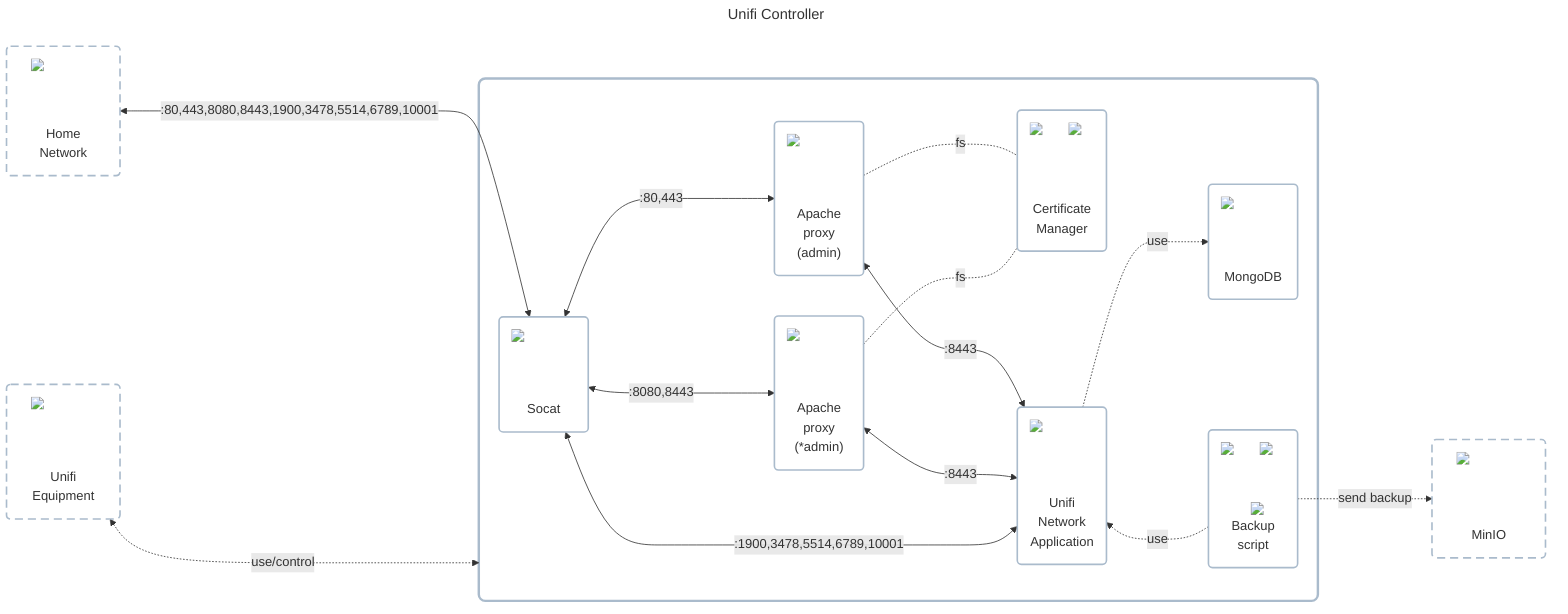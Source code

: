 ---
title: Unifi Controller
---

flowchart LR
    classDef cluster fill:#ffffff00,stroke:#aabbccff,stroke-width:3px,rx:8px,ry:8px;
    classDef node fill:#ffffff00,stroke:#aabbccff,stroke-width:2px,rx:5px,ry:5px;
    classDef dashed_border stroke-dasharray:10 6;

    home_network["<div style='position:relative;width:80px;height:80px;margin:0 auto;margin-bottom:0.1em'><img src='../../../../icons/network.png' style='min-width:80px;max-width:80px' /></div>Home<br />Network"]
    class home_network dashed_border
    unifi_equipment["<div style='position:relative;width:80px;height:80px;margin:0 auto;margin-bottom:0.5em'><img src='../../../../icons/unifi-protect.png' style='min-width:80px;max-width:80px' /></div>Unifi<br />Equipment"]
    class unifi_equipment dashed_border

    subgraph app_wrapper[" "]
        socket_proxy("<div style='position:relative;width:80px;height:80px;margin:0 auto;margin-bottom:0.5em'><img src='../../../../icons/ingress.png' style='min-width:80px;max-width:80px' /></div>Socat")
        http_proxy_admin("<div style='position:relative;width:80px;height:80px;margin:0 auto;margin-bottom:0.5em'><img src='../../../../icons/apache.png' style='min-width:80px;max-width:80px' /></div>Apache<br />proxy<br />(admin)")
        http_proxy_admin_raw("<div style='position:relative;width:80px;height:80px;margin:0 auto;margin-bottom:0.5em'><img src='../../../../icons/apache.png' style='min-width:80px;max-width:80px' /></div>Apache<br />proxy<br />(*admin)")
        certificate_manager("<div style='position:relative;width:80px;height:80px;margin:0 auto;margin-bottom:1em'><img src='../../../../icons/cronjob.png' style='min-width:32px;max-width:32px;position:absolute;top:0;right:0' /><img src='../../../../icons/lets-encrypt.png' style='min-width:80px;max-width:80px' /></div>Certificate<br />Manager")
        unifi_network_application("<div style='position:relative;width:80px;height:80px;margin:0 auto;margin-bottom:0.75em'><img src='../../../../icons/unifi.png' style='min-width:80px;max-width:80px' /></div>Unifi<br />Network<br />Application")
        database("<div style='position:relative;width:80px;height:80px;margin:0 auto;margin-bottom:0.5em'><img src='../../../../icons/mongodb.png' style='min-width:80px;max-width:80px' /></div>MongoDB")
        script_backup("<div style='position:relative;width:80px;height:80px;margin:0 auto;margin-bottom:0.75em'><img src='../../../../icons/chromium.png' style='min-width:80px;max-width:80px' /><img src='../../../../icons/cronjob.png' style='min-width:32px;max-width:32px;position:absolute;top:0;right:0' /><img src='../../../../icons/playwright.png' style='min-width:48px;max-width:48px;position:absolute;bottom:-10px;right:-5px' /></div>Backup<br />script")

        socket_proxy <--->|:80,443| http_proxy_admin <--->|:8443| unifi_network_application
        socket_proxy <--->|:8080,8443| http_proxy_admin_raw <--->|:8443| unifi_network_application
        socket_proxy <--->|:1900,3478,5514,6789,10001| unifi_network_application
        http_proxy_admin & http_proxy_admin_raw -..-|fs| certificate_manager
        unifi_network_application ~~~ script_backup -..->|use| unifi_network_application
        unifi_network_application -..->|use| database
    end

    s3_database["<div style='position:relative;width:80px;height:80px;margin:0 auto;margin-bottom:0.75em'><img src='../../../../icons/minio.png' style='min-width:80px;max-width:80px' /></div>MinIO"]
    class s3_database dashed_border

    home_network <--->|:80,443,8080,8443,1900,3478,5514,6789,10001| socket_proxy
    unifi_equipment <-..->|use/control| app_wrapper
    unifi_equipment ~~~~ socket_proxy
    script_backup -.->|send backup| s3_database